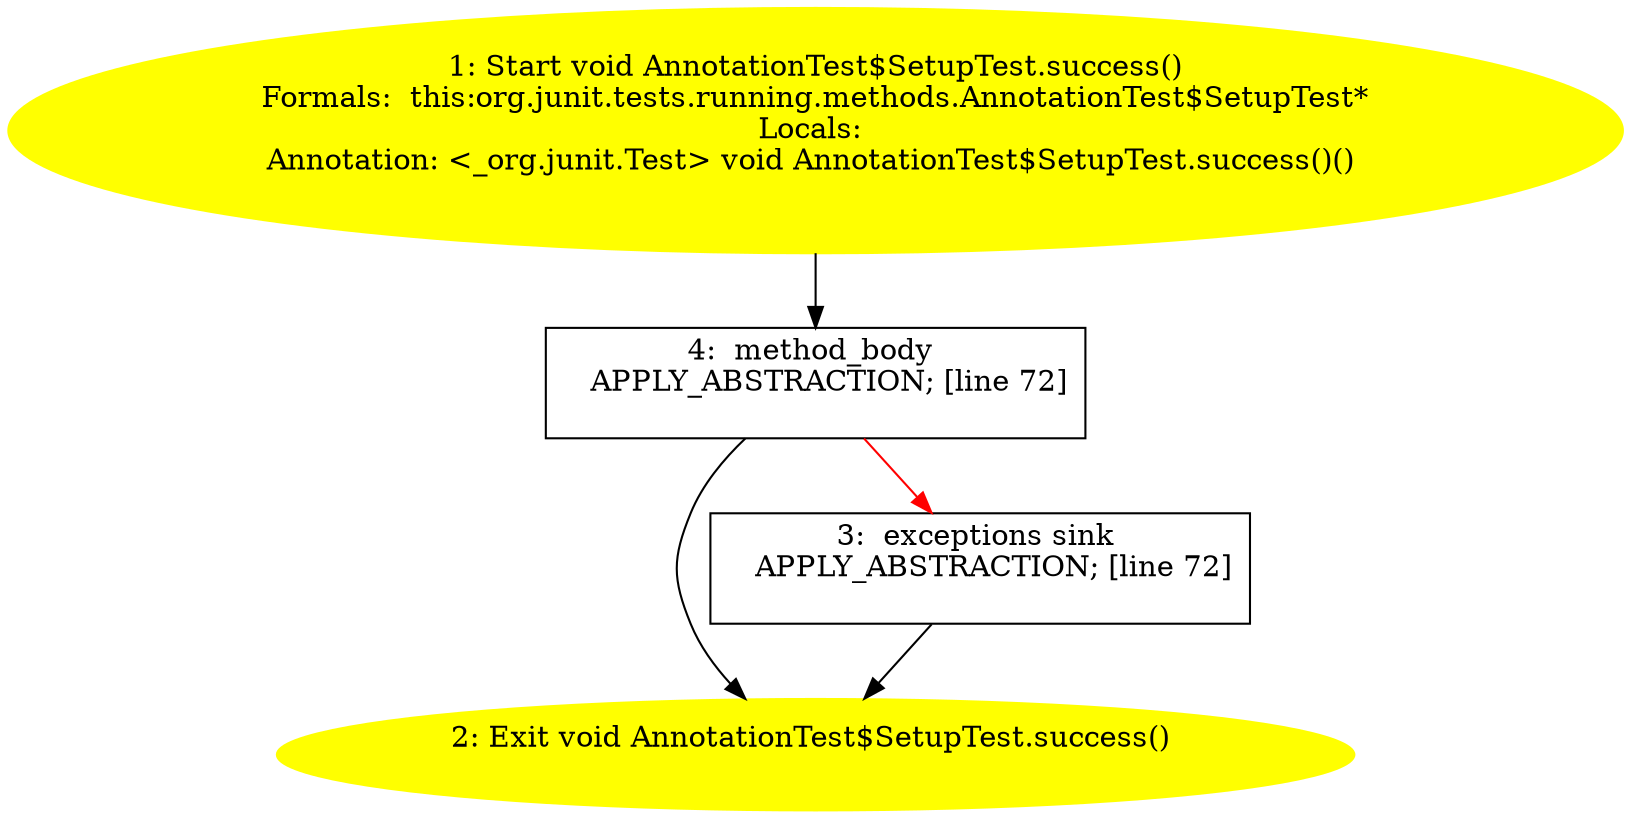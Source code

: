 /* @generated */
digraph cfg {
"org.junit.tests.running.methods.AnnotationTest$SetupTest.success():void.aabaebf678244c511716069d7781d2ea_1" [label="1: Start void AnnotationTest$SetupTest.success()\nFormals:  this:org.junit.tests.running.methods.AnnotationTest$SetupTest*\nLocals: \nAnnotation: <_org.junit.Test> void AnnotationTest$SetupTest.success()() \n  " color=yellow style=filled]
	

	 "org.junit.tests.running.methods.AnnotationTest$SetupTest.success():void.aabaebf678244c511716069d7781d2ea_1" -> "org.junit.tests.running.methods.AnnotationTest$SetupTest.success():void.aabaebf678244c511716069d7781d2ea_4" ;
"org.junit.tests.running.methods.AnnotationTest$SetupTest.success():void.aabaebf678244c511716069d7781d2ea_2" [label="2: Exit void AnnotationTest$SetupTest.success() \n  " color=yellow style=filled]
	

"org.junit.tests.running.methods.AnnotationTest$SetupTest.success():void.aabaebf678244c511716069d7781d2ea_3" [label="3:  exceptions sink \n   APPLY_ABSTRACTION; [line 72]\n " shape="box"]
	

	 "org.junit.tests.running.methods.AnnotationTest$SetupTest.success():void.aabaebf678244c511716069d7781d2ea_3" -> "org.junit.tests.running.methods.AnnotationTest$SetupTest.success():void.aabaebf678244c511716069d7781d2ea_2" ;
"org.junit.tests.running.methods.AnnotationTest$SetupTest.success():void.aabaebf678244c511716069d7781d2ea_4" [label="4:  method_body \n   APPLY_ABSTRACTION; [line 72]\n " shape="box"]
	

	 "org.junit.tests.running.methods.AnnotationTest$SetupTest.success():void.aabaebf678244c511716069d7781d2ea_4" -> "org.junit.tests.running.methods.AnnotationTest$SetupTest.success():void.aabaebf678244c511716069d7781d2ea_2" ;
	 "org.junit.tests.running.methods.AnnotationTest$SetupTest.success():void.aabaebf678244c511716069d7781d2ea_4" -> "org.junit.tests.running.methods.AnnotationTest$SetupTest.success():void.aabaebf678244c511716069d7781d2ea_3" [color="red" ];
}
